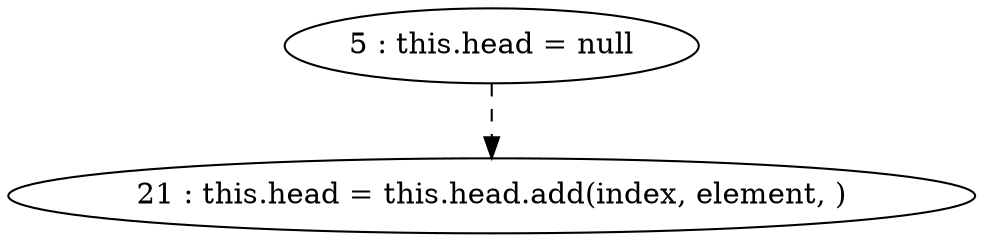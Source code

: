 digraph G {
"5 : this.head = null"
"5 : this.head = null" -> "21 : this.head = this.head.add(index, element, )" [style=dashed]
"21 : this.head = this.head.add(index, element, )"
}